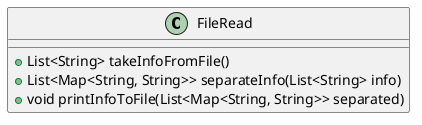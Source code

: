 @startuml

class FileRead
{
    +List<String> takeInfoFromFile()
    +List<Map<String, String>> separateInfo(List<String> info)
    +void printInfoToFile(List<Map<String, String>> separated)
}


@enduml